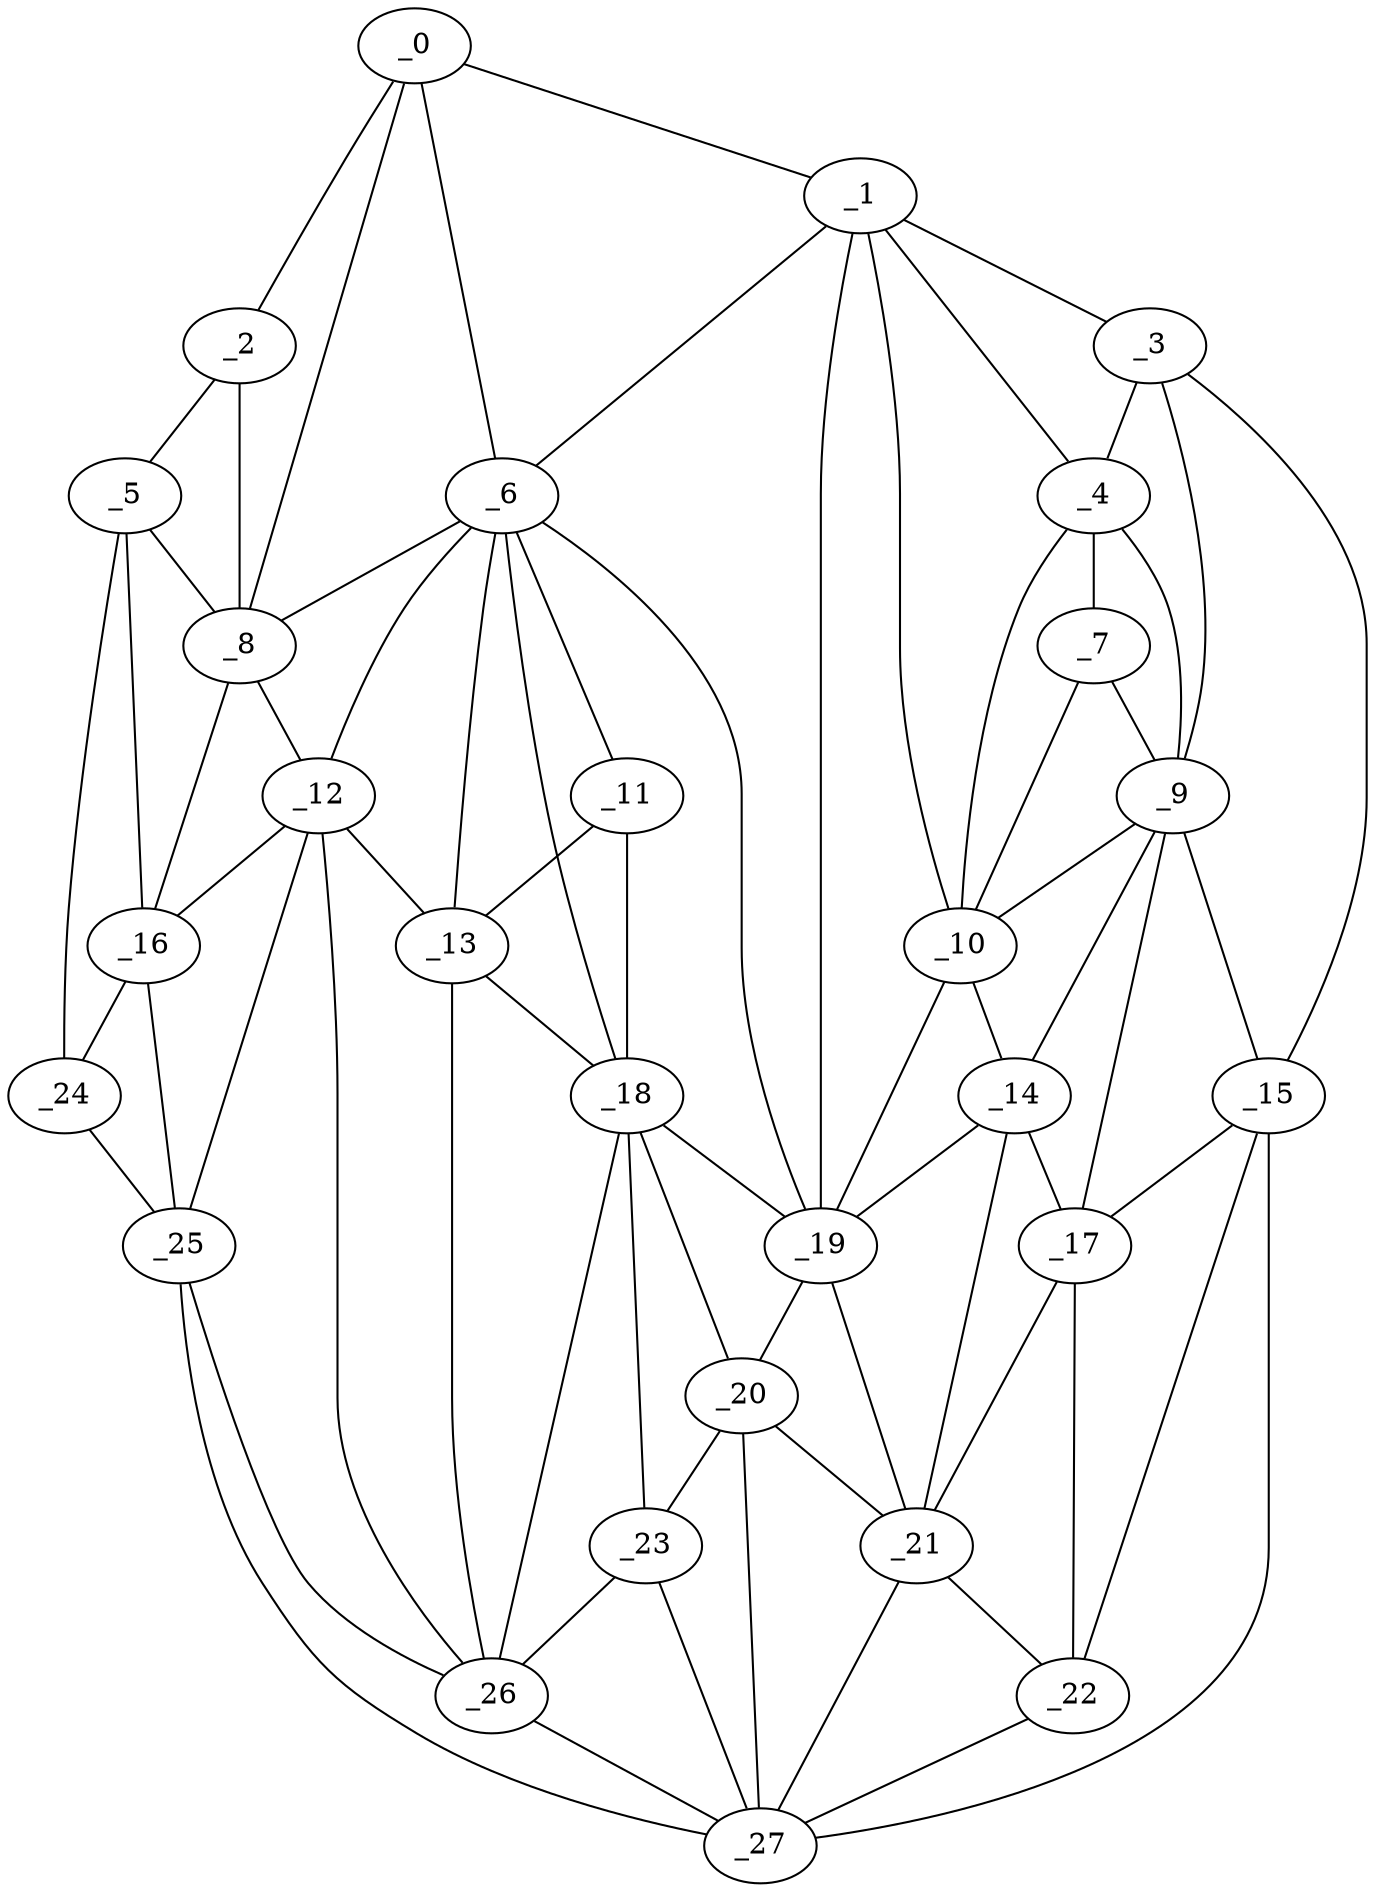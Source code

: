 graph "obj7__355.gxl" {
	_0	 [x=37,
		y=8];
	_1	 [x=47,
		y=71];
	_0 -- _1	 [valence=1];
	_2	 [x=51,
		y=3];
	_0 -- _2	 [valence=1];
	_6	 [x=65,
		y=51];
	_0 -- _6	 [valence=1];
	_8	 [x=68,
		y=22];
	_0 -- _8	 [valence=2];
	_3	 [x=52,
		y=96];
	_1 -- _3	 [valence=1];
	_4	 [x=58,
		y=97];
	_1 -- _4	 [valence=2];
	_1 -- _6	 [valence=2];
	_10	 [x=69,
		y=93];
	_1 -- _10	 [valence=2];
	_19	 [x=84,
		y=80];
	_1 -- _19	 [valence=2];
	_5	 [x=64,
		y=5];
	_2 -- _5	 [valence=1];
	_2 -- _8	 [valence=2];
	_3 -- _4	 [valence=1];
	_9	 [x=68,
		y=102];
	_3 -- _9	 [valence=2];
	_15	 [x=80,
		y=122];
	_3 -- _15	 [valence=1];
	_7	 [x=65,
		y=98];
	_4 -- _7	 [valence=2];
	_4 -- _9	 [valence=2];
	_4 -- _10	 [valence=2];
	_5 -- _8	 [valence=2];
	_16	 [x=82,
		y=11];
	_5 -- _16	 [valence=2];
	_24	 [x=93,
		y=13];
	_5 -- _24	 [valence=1];
	_6 -- _8	 [valence=2];
	_11	 [x=72,
		y=51];
	_6 -- _11	 [valence=2];
	_12	 [x=73,
		y=29];
	_6 -- _12	 [valence=2];
	_13	 [x=74,
		y=45];
	_6 -- _13	 [valence=2];
	_18	 [x=84,
		y=61];
	_6 -- _18	 [valence=1];
	_6 -- _19	 [valence=2];
	_7 -- _9	 [valence=1];
	_7 -- _10	 [valence=2];
	_8 -- _12	 [valence=1];
	_8 -- _16	 [valence=1];
	_9 -- _10	 [valence=2];
	_14	 [x=77,
		y=92];
	_9 -- _14	 [valence=2];
	_9 -- _15	 [valence=2];
	_17	 [x=82,
		y=100];
	_9 -- _17	 [valence=2];
	_10 -- _14	 [valence=2];
	_10 -- _19	 [valence=2];
	_11 -- _13	 [valence=1];
	_11 -- _18	 [valence=2];
	_12 -- _13	 [valence=2];
	_12 -- _16	 [valence=2];
	_25	 [x=97,
		y=23];
	_12 -- _25	 [valence=1];
	_26	 [x=97,
		y=36];
	_12 -- _26	 [valence=2];
	_13 -- _18	 [valence=2];
	_13 -- _26	 [valence=2];
	_14 -- _17	 [valence=1];
	_14 -- _19	 [valence=2];
	_21	 [x=90,
		y=94];
	_14 -- _21	 [valence=2];
	_15 -- _17	 [valence=2];
	_22	 [x=90,
		y=98];
	_15 -- _22	 [valence=1];
	_27	 [x=98,
		y=101];
	_15 -- _27	 [valence=1];
	_16 -- _24	 [valence=2];
	_16 -- _25	 [valence=2];
	_17 -- _21	 [valence=2];
	_17 -- _22	 [valence=2];
	_18 -- _19	 [valence=2];
	_20	 [x=90,
		y=75];
	_18 -- _20	 [valence=1];
	_23	 [x=91,
		y=69];
	_18 -- _23	 [valence=2];
	_18 -- _26	 [valence=1];
	_19 -- _20	 [valence=2];
	_19 -- _21	 [valence=1];
	_20 -- _21	 [valence=2];
	_20 -- _23	 [valence=2];
	_20 -- _27	 [valence=2];
	_21 -- _22	 [valence=2];
	_21 -- _27	 [valence=1];
	_22 -- _27	 [valence=1];
	_23 -- _26	 [valence=1];
	_23 -- _27	 [valence=1];
	_24 -- _25	 [valence=1];
	_25 -- _26	 [valence=2];
	_25 -- _27	 [valence=1];
	_26 -- _27	 [valence=2];
}
